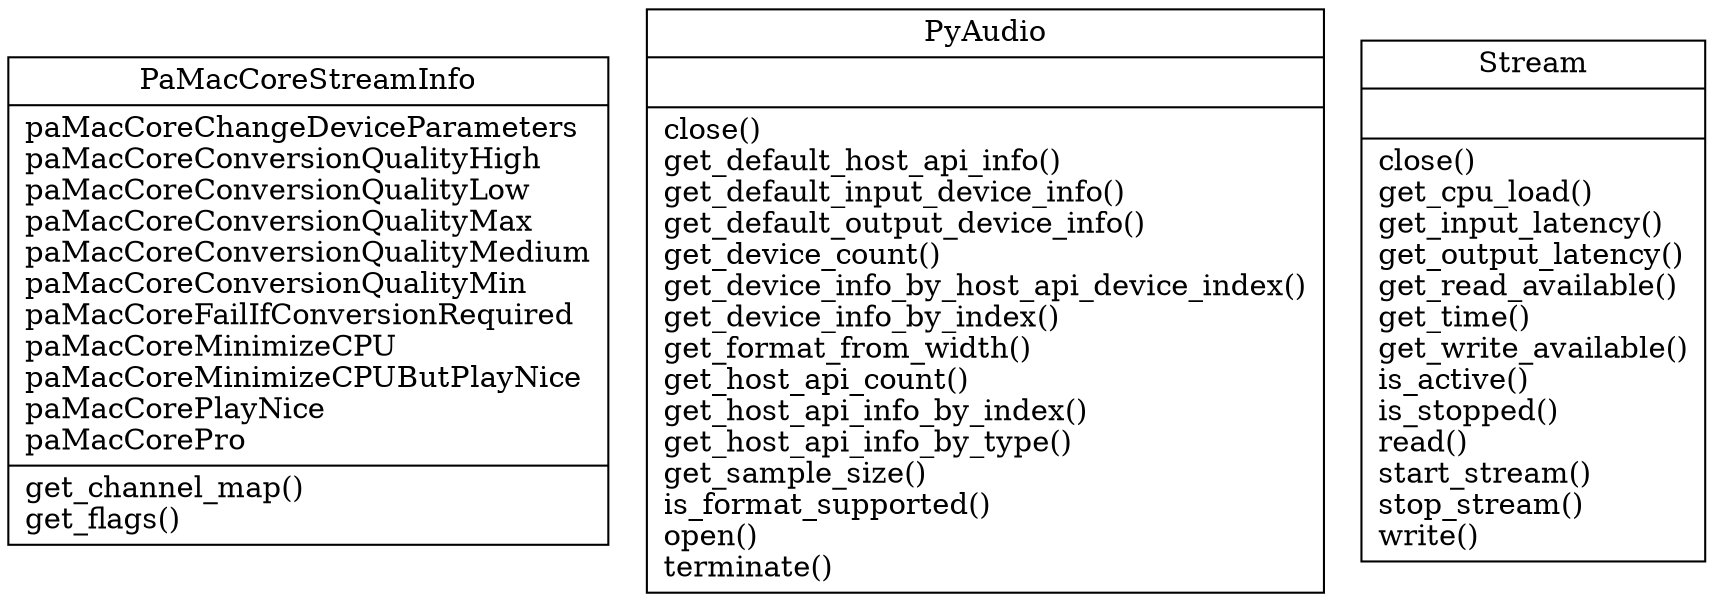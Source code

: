 digraph "classes" {
charset="utf-8"
rankdir=BT
"0" [label="{PaMacCoreStreamInfo|paMacCoreChangeDeviceParameters\lpaMacCoreConversionQualityHigh\lpaMacCoreConversionQualityLow\lpaMacCoreConversionQualityMax\lpaMacCoreConversionQualityMedium\lpaMacCoreConversionQualityMin\lpaMacCoreFailIfConversionRequired\lpaMacCoreMinimizeCPU\lpaMacCoreMinimizeCPUButPlayNice\lpaMacCorePlayNice\lpaMacCorePro\l|get_channel_map()\lget_flags()\l}", shape="record"];
"1" [label="{PyAudio|\l|close()\lget_default_host_api_info()\lget_default_input_device_info()\lget_default_output_device_info()\lget_device_count()\lget_device_info_by_host_api_device_index()\lget_device_info_by_index()\lget_format_from_width()\lget_host_api_count()\lget_host_api_info_by_index()\lget_host_api_info_by_type()\lget_sample_size()\lis_format_supported()\lopen()\lterminate()\l}", shape="record"];
"2" [label="{Stream|\l|close()\lget_cpu_load()\lget_input_latency()\lget_output_latency()\lget_read_available()\lget_time()\lget_write_available()\lis_active()\lis_stopped()\lread()\lstart_stream()\lstop_stream()\lwrite()\l}", shape="record"];
}
